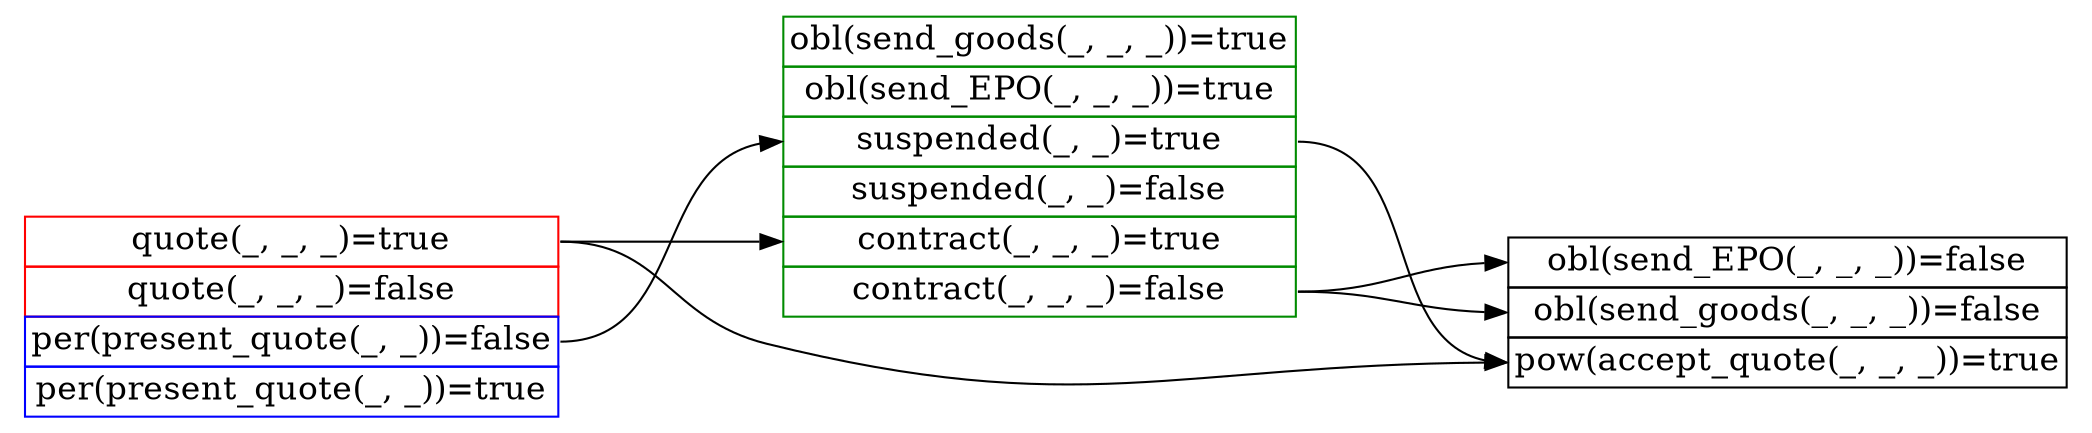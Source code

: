 digraph
{
	node [shape=record, style=filled, fillcolor=white, fontsize=16.0];
	rankdir=LR;
	ranksep="1.2 equally"

	1 [shape=none label=<<table border="0" cellspacing="0">
		<tr><td port="quote(_, _, _)=true" border="1" color="red">quote(_, _, _)=true</td></tr>
		<tr><td port="quote(_, _, _)=false" border="1" color="red">quote(_, _, _)=false</td></tr>
		<tr><td port="per(present_quote(_, _))=false" border="1" color="blue">per(present_quote(_, _))=false</td></tr>
		<tr><td port="per(present_quote(_, _))=true" border="1" color="blue">per(present_quote(_, _))=true</td></tr>
	</table>>
	]

	2 [shape=none label=<<table border="0" cellspacing="0">
		<tr><td port="obl(send_goods(_, _, _))=true" border="1" color="green4">obl(send_goods(_, _, _))=true</td></tr>
		<tr><td port="obl(send_EPO(_, _, _))=true" border="1" color="green4">obl(send_EPO(_, _, _))=true</td></tr>
		<tr><td port="suspended(_, _)=true" border="1" color="green4">suspended(_, _)=true</td></tr>
		<tr><td port="suspended(_, _)=false" border="1" color="green4">suspended(_, _)=false</td></tr>
		<tr><td port="contract(_, _, _)=true" border="1" color="green4">contract(_, _, _)=true</td></tr>
		<tr><td port="contract(_, _, _)=false" border="1" color="green4">contract(_, _, _)=false</td></tr>
	</table>>
	]

	3 [shape=none label=<<table border="0" cellspacing="0">
		<tr><td port="obl(send_EPO(_, _, _))=false" border="1" color="black">obl(send_EPO(_, _, _))=false</td></tr>
		<tr><td port="obl(send_goods(_, _, _))=false" border="1" color="black">obl(send_goods(_, _, _))=false</td></tr>
		<tr><td port="pow(accept_quote(_, _, _))=true" border="1" color="black">pow(accept_quote(_, _, _))=true</td></tr>
	</table>>
	]


	1:"quote(_, _, _)=true" -> 2:"contract(_, _, _)=true"
	2:"contract(_, _, _)=false" -> 3:"obl(send_EPO(_, _, _))=false"
	2:"contract(_, _, _)=false" -> 3:"obl(send_goods(_, _, _))=false"
	1:"per(present_quote(_, _))=false" -> 2:"suspended(_, _)=true"
	1:"quote(_, _, _)=true" -> 3:"pow(accept_quote(_, _, _))=true"
	2:"suspended(_, _)=true" -> 3:"pow(accept_quote(_, _, _))=true"
}
